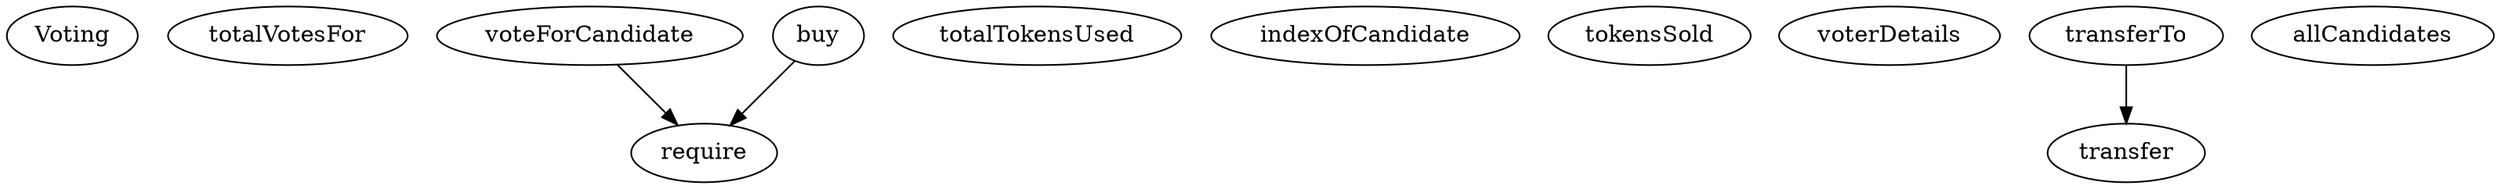 strict digraph {
  Voting
  totalVotesFor
  voteForCandidate
  require
  totalTokensUsed
  indexOfCandidate
  buy
  tokensSold
  voterDetails
  transferTo
  transfer
  allCandidates
  voteForCandidate -> require
  buy -> require
  transferTo -> transfer
}

